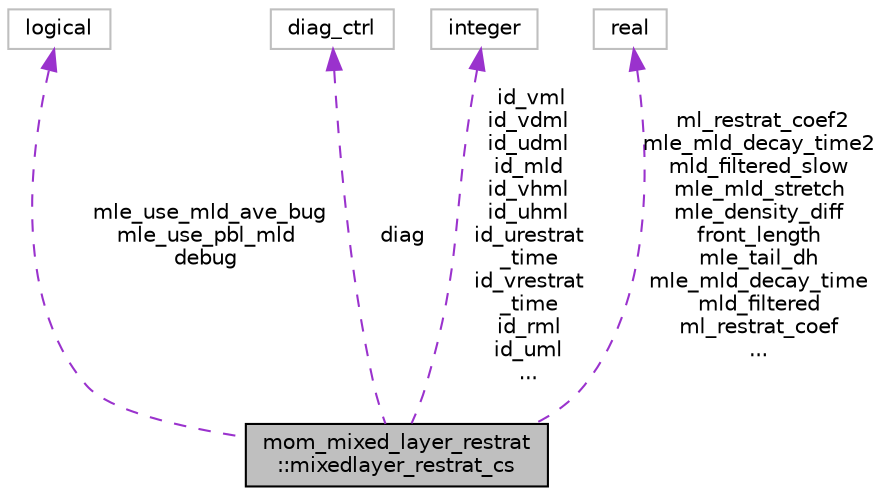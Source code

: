 digraph "mom_mixed_layer_restrat::mixedlayer_restrat_cs"
{
 // INTERACTIVE_SVG=YES
 // LATEX_PDF_SIZE
  edge [fontname="Helvetica",fontsize="10",labelfontname="Helvetica",labelfontsize="10"];
  node [fontname="Helvetica",fontsize="10",shape=record];
  Node1 [label="mom_mixed_layer_restrat\l::mixedlayer_restrat_cs",height=0.2,width=0.4,color="black", fillcolor="grey75", style="filled", fontcolor="black",tooltip="Control structure for mom_mixed_layer_restrat."];
  Node2 -> Node1 [dir="back",color="darkorchid3",fontsize="10",style="dashed",label=" mle_use_mld_ave_bug\nmle_use_pbl_mld\ndebug" ,fontname="Helvetica"];
  Node2 [label="logical",height=0.2,width=0.4,color="grey75", fillcolor="white", style="filled",tooltip=" "];
  Node3 -> Node1 [dir="back",color="darkorchid3",fontsize="10",style="dashed",label=" diag" ,fontname="Helvetica"];
  Node3 [label="diag_ctrl",height=0.2,width=0.4,color="grey75", fillcolor="white", style="filled",tooltip=" "];
  Node4 -> Node1 [dir="back",color="darkorchid3",fontsize="10",style="dashed",label=" id_vml\nid_vdml\nid_udml\nid_mld\nid_vhml\nid_uhml\nid_urestrat\l_time\nid_vrestrat\l_time\nid_rml\nid_uml\n..." ,fontname="Helvetica"];
  Node4 [label="integer",height=0.2,width=0.4,color="grey75", fillcolor="white", style="filled",tooltip=" "];
  Node5 -> Node1 [dir="back",color="darkorchid3",fontsize="10",style="dashed",label=" ml_restrat_coef2\nmle_mld_decay_time2\nmld_filtered_slow\nmle_mld_stretch\nmle_density_diff\nfront_length\nmle_tail_dh\nmle_mld_decay_time\nmld_filtered\nml_restrat_coef\n..." ,fontname="Helvetica"];
  Node5 [label="real",height=0.2,width=0.4,color="grey75", fillcolor="white", style="filled",tooltip=" "];
}
